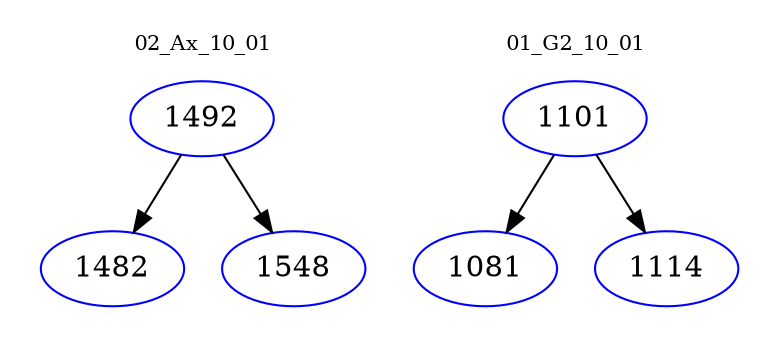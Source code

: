 digraph{
subgraph cluster_0 {
color = white
label = "02_Ax_10_01";
fontsize=10;
T0_1492 [label="1492", color="blue"]
T0_1492 -> T0_1482 [color="black"]
T0_1482 [label="1482", color="blue"]
T0_1492 -> T0_1548 [color="black"]
T0_1548 [label="1548", color="blue"]
}
subgraph cluster_1 {
color = white
label = "01_G2_10_01";
fontsize=10;
T1_1101 [label="1101", color="blue"]
T1_1101 -> T1_1081 [color="black"]
T1_1081 [label="1081", color="blue"]
T1_1101 -> T1_1114 [color="black"]
T1_1114 [label="1114", color="blue"]
}
}
